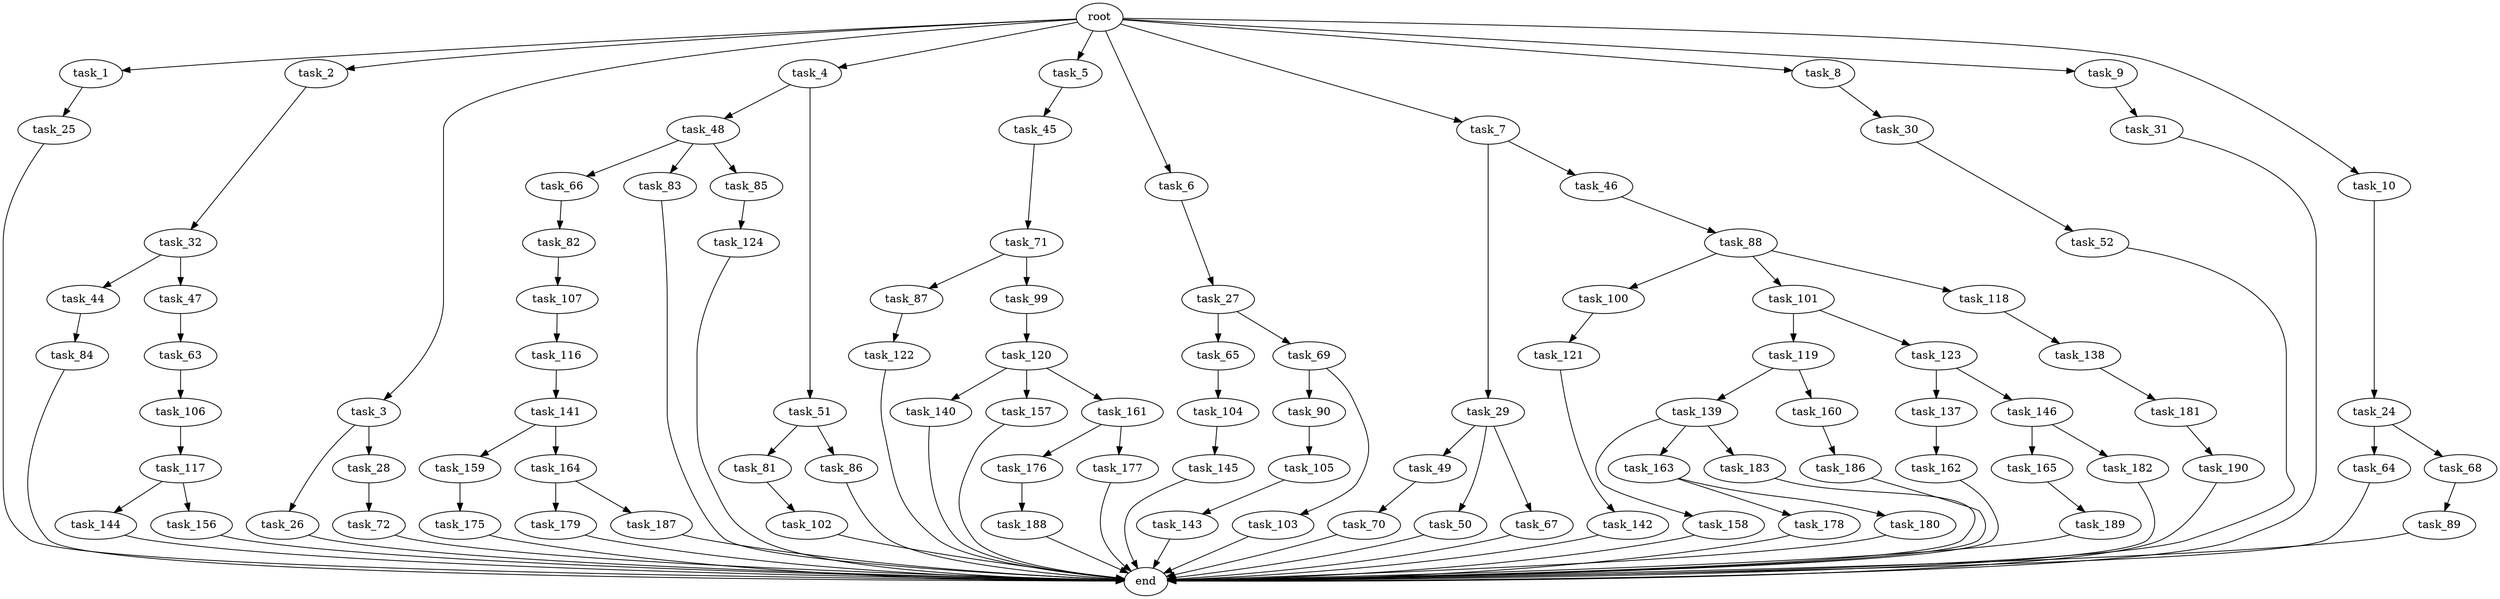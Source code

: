digraph G {
  root [size="0.000000"];
  task_1 [size="2.048000"];
  task_2 [size="2.048000"];
  task_3 [size="2.048000"];
  task_4 [size="2.048000"];
  task_5 [size="2.048000"];
  task_6 [size="2.048000"];
  task_7 [size="2.048000"];
  task_8 [size="2.048000"];
  task_9 [size="2.048000"];
  task_10 [size="2.048000"];
  task_24 [size="429496729.600000"];
  task_25 [size="618475290.624000"];
  task_26 [size="618475290.624000"];
  task_27 [size="429496729.600000"];
  task_28 [size="618475290.624000"];
  task_29 [size="841813590.016000"];
  task_30 [size="1099511627.776000"];
  task_31 [size="1099511627.776000"];
  task_32 [size="154618822.656000"];
  task_44 [size="429496729.600000"];
  task_45 [size="68719476.736000"];
  task_46 [size="841813590.016000"];
  task_47 [size="429496729.600000"];
  task_48 [size="154618822.656000"];
  task_49 [size="1099511627.776000"];
  task_50 [size="1099511627.776000"];
  task_51 [size="154618822.656000"];
  task_52 [size="154618822.656000"];
  task_63 [size="1717986918.400000"];
  task_64 [size="68719476.736000"];
  task_65 [size="154618822.656000"];
  task_66 [size="1391569403.904000"];
  task_67 [size="1099511627.776000"];
  task_68 [size="68719476.736000"];
  task_69 [size="154618822.656000"];
  task_70 [size="154618822.656000"];
  task_71 [size="154618822.656000"];
  task_72 [size="1099511627.776000"];
  task_81 [size="618475290.624000"];
  task_82 [size="68719476.736000"];
  task_83 [size="1391569403.904000"];
  task_84 [size="274877906.944000"];
  task_85 [size="1391569403.904000"];
  task_86 [size="618475290.624000"];
  task_87 [size="429496729.600000"];
  task_88 [size="68719476.736000"];
  task_89 [size="1391569403.904000"];
  task_90 [size="429496729.600000"];
  task_99 [size="429496729.600000"];
  task_100 [size="1717986918.400000"];
  task_101 [size="1717986918.400000"];
  task_102 [size="1099511627.776000"];
  task_103 [size="429496729.600000"];
  task_104 [size="1099511627.776000"];
  task_105 [size="274877906.944000"];
  task_106 [size="618475290.624000"];
  task_107 [size="68719476.736000"];
  task_116 [size="1099511627.776000"];
  task_117 [size="1391569403.904000"];
  task_118 [size="1717986918.400000"];
  task_119 [size="1717986918.400000"];
  task_120 [size="274877906.944000"];
  task_121 [size="841813590.016000"];
  task_122 [size="841813590.016000"];
  task_123 [size="1717986918.400000"];
  task_124 [size="1717986918.400000"];
  task_137 [size="1717986918.400000"];
  task_138 [size="429496729.600000"];
  task_139 [size="618475290.624000"];
  task_140 [size="618475290.624000"];
  task_141 [size="274877906.944000"];
  task_142 [size="154618822.656000"];
  task_143 [size="68719476.736000"];
  task_144 [size="841813590.016000"];
  task_145 [size="1099511627.776000"];
  task_146 [size="1717986918.400000"];
  task_156 [size="841813590.016000"];
  task_157 [size="618475290.624000"];
  task_158 [size="841813590.016000"];
  task_159 [size="618475290.624000"];
  task_160 [size="618475290.624000"];
  task_161 [size="618475290.624000"];
  task_162 [size="1391569403.904000"];
  task_163 [size="841813590.016000"];
  task_164 [size="618475290.624000"];
  task_165 [size="68719476.736000"];
  task_175 [size="618475290.624000"];
  task_176 [size="274877906.944000"];
  task_177 [size="274877906.944000"];
  task_178 [size="1099511627.776000"];
  task_179 [size="274877906.944000"];
  task_180 [size="1099511627.776000"];
  task_181 [size="1717986918.400000"];
  task_182 [size="68719476.736000"];
  task_183 [size="841813590.016000"];
  task_186 [size="841813590.016000"];
  task_187 [size="274877906.944000"];
  task_188 [size="154618822.656000"];
  task_189 [size="274877906.944000"];
  task_190 [size="841813590.016000"];
  end [size="0.000000"];

  root -> task_1 [size="1.000000"];
  root -> task_2 [size="1.000000"];
  root -> task_3 [size="1.000000"];
  root -> task_4 [size="1.000000"];
  root -> task_5 [size="1.000000"];
  root -> task_6 [size="1.000000"];
  root -> task_7 [size="1.000000"];
  root -> task_8 [size="1.000000"];
  root -> task_9 [size="1.000000"];
  root -> task_10 [size="1.000000"];
  task_1 -> task_25 [size="301989888.000000"];
  task_2 -> task_32 [size="75497472.000000"];
  task_3 -> task_26 [size="301989888.000000"];
  task_3 -> task_28 [size="301989888.000000"];
  task_4 -> task_48 [size="75497472.000000"];
  task_4 -> task_51 [size="75497472.000000"];
  task_5 -> task_45 [size="33554432.000000"];
  task_6 -> task_27 [size="209715200.000000"];
  task_7 -> task_29 [size="411041792.000000"];
  task_7 -> task_46 [size="411041792.000000"];
  task_8 -> task_30 [size="536870912.000000"];
  task_9 -> task_31 [size="536870912.000000"];
  task_10 -> task_24 [size="209715200.000000"];
  task_24 -> task_64 [size="33554432.000000"];
  task_24 -> task_68 [size="33554432.000000"];
  task_25 -> end [size="1.000000"];
  task_26 -> end [size="1.000000"];
  task_27 -> task_65 [size="75497472.000000"];
  task_27 -> task_69 [size="75497472.000000"];
  task_28 -> task_72 [size="536870912.000000"];
  task_29 -> task_49 [size="536870912.000000"];
  task_29 -> task_50 [size="536870912.000000"];
  task_29 -> task_67 [size="536870912.000000"];
  task_30 -> task_52 [size="75497472.000000"];
  task_31 -> end [size="1.000000"];
  task_32 -> task_44 [size="209715200.000000"];
  task_32 -> task_47 [size="209715200.000000"];
  task_44 -> task_84 [size="134217728.000000"];
  task_45 -> task_71 [size="75497472.000000"];
  task_46 -> task_88 [size="33554432.000000"];
  task_47 -> task_63 [size="838860800.000000"];
  task_48 -> task_66 [size="679477248.000000"];
  task_48 -> task_83 [size="679477248.000000"];
  task_48 -> task_85 [size="679477248.000000"];
  task_49 -> task_70 [size="75497472.000000"];
  task_50 -> end [size="1.000000"];
  task_51 -> task_81 [size="301989888.000000"];
  task_51 -> task_86 [size="301989888.000000"];
  task_52 -> end [size="1.000000"];
  task_63 -> task_106 [size="301989888.000000"];
  task_64 -> end [size="1.000000"];
  task_65 -> task_104 [size="536870912.000000"];
  task_66 -> task_82 [size="33554432.000000"];
  task_67 -> end [size="1.000000"];
  task_68 -> task_89 [size="679477248.000000"];
  task_69 -> task_90 [size="209715200.000000"];
  task_69 -> task_103 [size="209715200.000000"];
  task_70 -> end [size="1.000000"];
  task_71 -> task_87 [size="209715200.000000"];
  task_71 -> task_99 [size="209715200.000000"];
  task_72 -> end [size="1.000000"];
  task_81 -> task_102 [size="536870912.000000"];
  task_82 -> task_107 [size="33554432.000000"];
  task_83 -> end [size="1.000000"];
  task_84 -> end [size="1.000000"];
  task_85 -> task_124 [size="838860800.000000"];
  task_86 -> end [size="1.000000"];
  task_87 -> task_122 [size="411041792.000000"];
  task_88 -> task_100 [size="838860800.000000"];
  task_88 -> task_101 [size="838860800.000000"];
  task_88 -> task_118 [size="838860800.000000"];
  task_89 -> end [size="1.000000"];
  task_90 -> task_105 [size="134217728.000000"];
  task_99 -> task_120 [size="134217728.000000"];
  task_100 -> task_121 [size="411041792.000000"];
  task_101 -> task_119 [size="838860800.000000"];
  task_101 -> task_123 [size="838860800.000000"];
  task_102 -> end [size="1.000000"];
  task_103 -> end [size="1.000000"];
  task_104 -> task_145 [size="536870912.000000"];
  task_105 -> task_143 [size="33554432.000000"];
  task_106 -> task_117 [size="679477248.000000"];
  task_107 -> task_116 [size="536870912.000000"];
  task_116 -> task_141 [size="134217728.000000"];
  task_117 -> task_144 [size="411041792.000000"];
  task_117 -> task_156 [size="411041792.000000"];
  task_118 -> task_138 [size="209715200.000000"];
  task_119 -> task_139 [size="301989888.000000"];
  task_119 -> task_160 [size="301989888.000000"];
  task_120 -> task_140 [size="301989888.000000"];
  task_120 -> task_157 [size="301989888.000000"];
  task_120 -> task_161 [size="301989888.000000"];
  task_121 -> task_142 [size="75497472.000000"];
  task_122 -> end [size="1.000000"];
  task_123 -> task_137 [size="838860800.000000"];
  task_123 -> task_146 [size="838860800.000000"];
  task_124 -> end [size="1.000000"];
  task_137 -> task_162 [size="679477248.000000"];
  task_138 -> task_181 [size="838860800.000000"];
  task_139 -> task_158 [size="411041792.000000"];
  task_139 -> task_163 [size="411041792.000000"];
  task_139 -> task_183 [size="411041792.000000"];
  task_140 -> end [size="1.000000"];
  task_141 -> task_159 [size="301989888.000000"];
  task_141 -> task_164 [size="301989888.000000"];
  task_142 -> end [size="1.000000"];
  task_143 -> end [size="1.000000"];
  task_144 -> end [size="1.000000"];
  task_145 -> end [size="1.000000"];
  task_146 -> task_165 [size="33554432.000000"];
  task_146 -> task_182 [size="33554432.000000"];
  task_156 -> end [size="1.000000"];
  task_157 -> end [size="1.000000"];
  task_158 -> end [size="1.000000"];
  task_159 -> task_175 [size="301989888.000000"];
  task_160 -> task_186 [size="411041792.000000"];
  task_161 -> task_176 [size="134217728.000000"];
  task_161 -> task_177 [size="134217728.000000"];
  task_162 -> end [size="1.000000"];
  task_163 -> task_178 [size="536870912.000000"];
  task_163 -> task_180 [size="536870912.000000"];
  task_164 -> task_179 [size="134217728.000000"];
  task_164 -> task_187 [size="134217728.000000"];
  task_165 -> task_189 [size="134217728.000000"];
  task_175 -> end [size="1.000000"];
  task_176 -> task_188 [size="75497472.000000"];
  task_177 -> end [size="1.000000"];
  task_178 -> end [size="1.000000"];
  task_179 -> end [size="1.000000"];
  task_180 -> end [size="1.000000"];
  task_181 -> task_190 [size="411041792.000000"];
  task_182 -> end [size="1.000000"];
  task_183 -> end [size="1.000000"];
  task_186 -> end [size="1.000000"];
  task_187 -> end [size="1.000000"];
  task_188 -> end [size="1.000000"];
  task_189 -> end [size="1.000000"];
  task_190 -> end [size="1.000000"];
}
